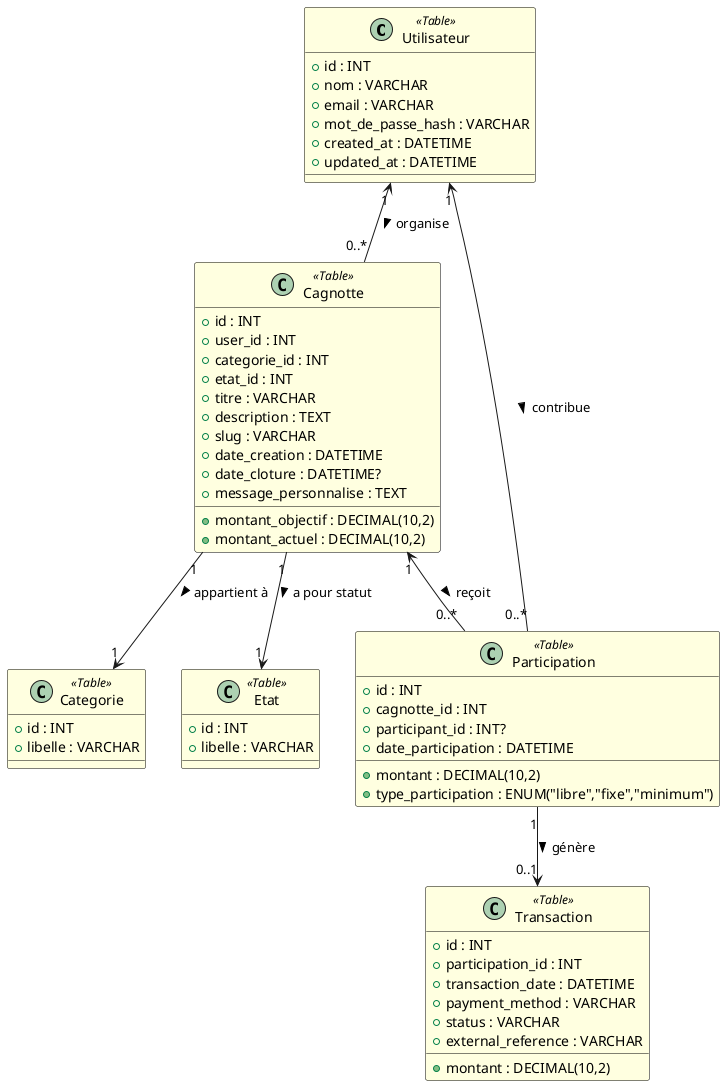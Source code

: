 @startuml
' Définition d'un stéréotype pour les tables
skinparam class {
  BackgroundColor<<Table>> LightYellow
  BorderColor<<Table>> Black
}

' Table Utilisateur
class Utilisateur <<Table>> {
  + id : INT
  + nom : VARCHAR
  + email : VARCHAR
  + mot_de_passe_hash : VARCHAR
  + created_at : DATETIME
  + updated_at : DATETIME
}

' Table Cagnotte
class Cagnotte <<Table>> {
  + id : INT
  + user_id : INT
  + categorie_id : INT
  + etat_id : INT
  + titre : VARCHAR
  + description : TEXT
  + slug : VARCHAR
  + montant_objectif : DECIMAL(10,2)
  + montant_actuel : DECIMAL(10,2)
  + date_creation : DATETIME
  + date_cloture : DATETIME?
  + message_personnalise : TEXT
}

' Table Categorie
class Categorie <<Table>> {
  + id : INT
  + libelle : VARCHAR
}

' Table Etat (statut de la cagnotte)
class Etat <<Table>> {
  + id : INT
  + libelle : VARCHAR
}

' Table Participation
class Participation <<Table>> {
  + id : INT
  + cagnotte_id : INT
  + participant_id : INT?
  + montant : DECIMAL(10,2)
  + date_participation : DATETIME
  + type_participation : ENUM("libre","fixe","minimum")
}

' Optionnel : Table Transaction pour la gestion des paiements
class Transaction <<Table>> {
  + id : INT
  + participation_id : INT
  + transaction_date : DATETIME
  + payment_method : VARCHAR
  + status : VARCHAR
  + external_reference : VARCHAR
  + montant : DECIMAL(10,2)
}

' Relations
Utilisateur "1" <-- "0..*" Cagnotte : organise >
Cagnotte "1" <-- "0..*" Participation : reçoit >
Utilisateur "1" <-- "0..*" Participation : contribue >
Cagnotte "1" --> "1" Categorie : appartient à >
Cagnotte "1" --> "1" Etat : a pour statut >
Participation "1" --> "0..1" Transaction : génère >

@enduml
